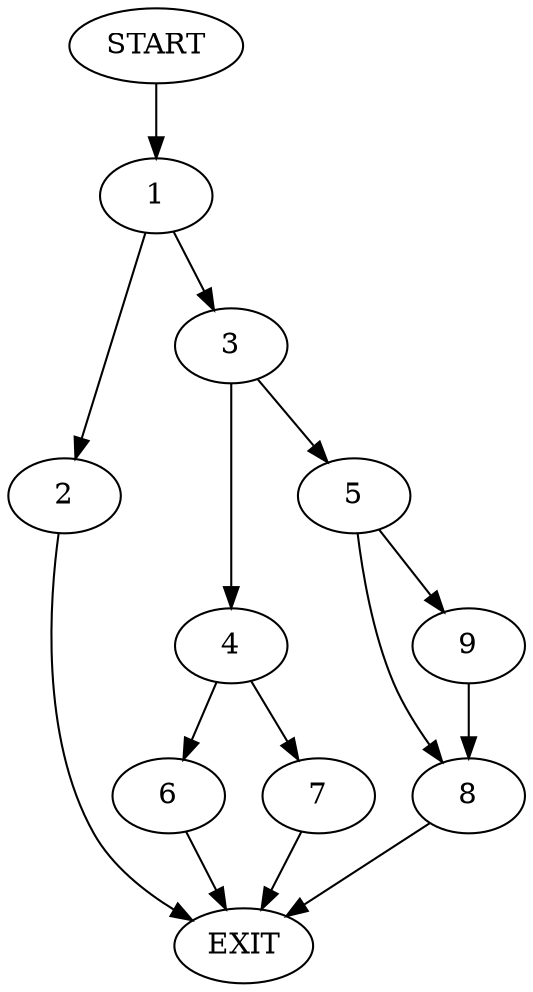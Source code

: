 digraph {
0 [label="START"]
10 [label="EXIT"]
0 -> 1
1 -> 2
1 -> 3
3 -> 4
3 -> 5
2 -> 10
4 -> 6
4 -> 7
5 -> 8
5 -> 9
9 -> 8
8 -> 10
7 -> 10
6 -> 10
}
